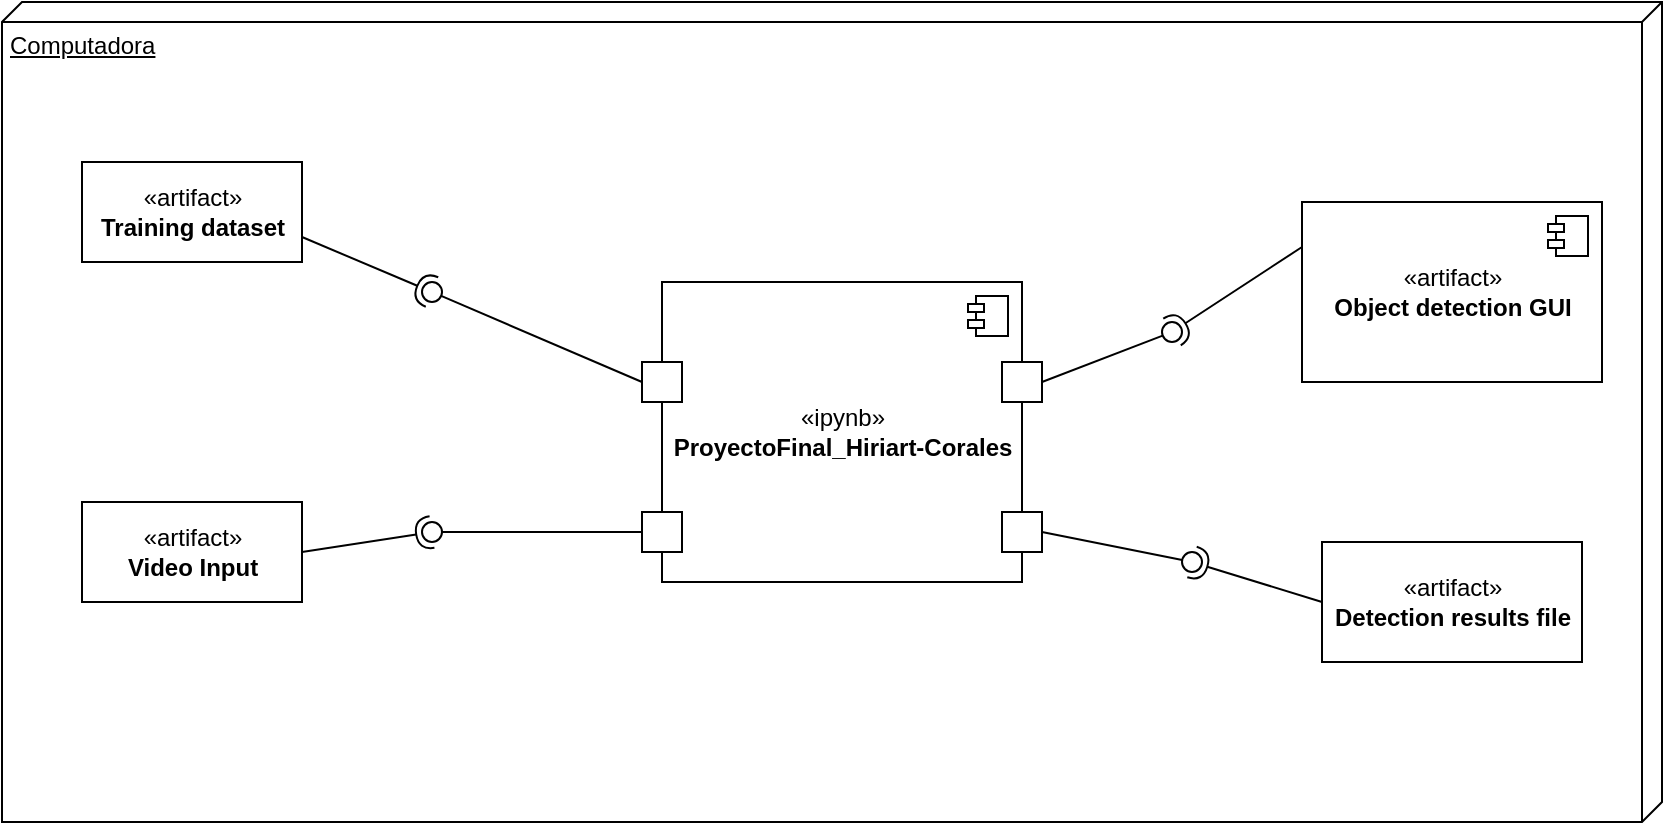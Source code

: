 <mxfile version="20.6.0" type="device"><diagram id="3WxeVONCtXBPngQZgMPU" name="Page-1"><mxGraphModel dx="1242" dy="736" grid="1" gridSize="10" guides="1" tooltips="1" connect="1" arrows="1" fold="1" page="1" pageScale="1" pageWidth="850" pageHeight="1100" math="0" shadow="0"><root><mxCell id="0"/><mxCell id="1" parent="0"/><mxCell id="N2UyUOHpX8asWoxvoKA--2" value="Computadora" style="verticalAlign=top;align=left;spacingTop=8;spacingLeft=2;spacingRight=12;shape=cube;size=10;direction=south;fontStyle=4;html=1;" vertex="1" parent="1"><mxGeometry x="30" y="50" width="830" height="410" as="geometry"/></mxCell><mxCell id="N2UyUOHpX8asWoxvoKA--7" value="«artifact»&lt;br&gt;&lt;b&gt;Video Input&lt;/b&gt;" style="html=1;" vertex="1" parent="1"><mxGeometry x="70" y="300" width="110" height="50" as="geometry"/></mxCell><mxCell id="N2UyUOHpX8asWoxvoKA--8" value="«artifact»&lt;br&gt;&lt;b&gt;Training dataset&lt;/b&gt;" style="html=1;" vertex="1" parent="1"><mxGeometry x="70" y="130" width="110" height="50" as="geometry"/></mxCell><mxCell id="N2UyUOHpX8asWoxvoKA--9" value="" style="rounded=0;orthogonalLoop=1;jettySize=auto;html=1;endArrow=none;endFill=0;sketch=0;sourcePerimeterSpacing=0;targetPerimeterSpacing=0;exitX=0;exitY=0.5;exitDx=0;exitDy=0;" edge="1" target="N2UyUOHpX8asWoxvoKA--11" parent="1" source="N2UyUOHpX8asWoxvoKA--13"><mxGeometry relative="1" as="geometry"><mxPoint x="310" y="305" as="sourcePoint"/></mxGeometry></mxCell><mxCell id="N2UyUOHpX8asWoxvoKA--10" value="" style="rounded=0;orthogonalLoop=1;jettySize=auto;html=1;endArrow=halfCircle;endFill=0;entryX=0.5;entryY=0.5;endSize=6;strokeWidth=1;sketch=0;exitX=1;exitY=0.75;exitDx=0;exitDy=0;" edge="1" target="N2UyUOHpX8asWoxvoKA--11" parent="1" source="N2UyUOHpX8asWoxvoKA--8"><mxGeometry relative="1" as="geometry"><mxPoint x="350" y="305" as="sourcePoint"/></mxGeometry></mxCell><mxCell id="N2UyUOHpX8asWoxvoKA--11" value="" style="ellipse;whiteSpace=wrap;html=1;align=center;aspect=fixed;resizable=0;points=[];outlineConnect=0;sketch=0;" vertex="1" parent="1"><mxGeometry x="240" y="190" width="10" height="10" as="geometry"/></mxCell><mxCell id="N2UyUOHpX8asWoxvoKA--15" value="" style="rounded=0;orthogonalLoop=1;jettySize=auto;html=1;endArrow=none;endFill=0;sketch=0;sourcePerimeterSpacing=0;targetPerimeterSpacing=0;exitX=0;exitY=0.5;exitDx=0;exitDy=0;" edge="1" target="N2UyUOHpX8asWoxvoKA--17" parent="1" source="N2UyUOHpX8asWoxvoKA--18"><mxGeometry relative="1" as="geometry"><mxPoint x="160" y="355" as="sourcePoint"/></mxGeometry></mxCell><mxCell id="N2UyUOHpX8asWoxvoKA--16" value="" style="rounded=0;orthogonalLoop=1;jettySize=auto;html=1;endArrow=halfCircle;endFill=0;entryX=0.5;entryY=0.5;endSize=6;strokeWidth=1;sketch=0;exitX=1;exitY=0.5;exitDx=0;exitDy=0;" edge="1" target="N2UyUOHpX8asWoxvoKA--17" parent="1" source="N2UyUOHpX8asWoxvoKA--7"><mxGeometry relative="1" as="geometry"><mxPoint x="200" y="355" as="sourcePoint"/></mxGeometry></mxCell><mxCell id="N2UyUOHpX8asWoxvoKA--17" value="" style="ellipse;whiteSpace=wrap;html=1;align=center;aspect=fixed;resizable=0;points=[];outlineConnect=0;sketch=0;" vertex="1" parent="1"><mxGeometry x="240" y="310" width="10" height="10" as="geometry"/></mxCell><mxCell id="N2UyUOHpX8asWoxvoKA--22" value="" style="rounded=0;orthogonalLoop=1;jettySize=auto;html=1;endArrow=none;endFill=0;sketch=0;sourcePerimeterSpacing=0;targetPerimeterSpacing=0;" edge="1" target="N2UyUOHpX8asWoxvoKA--24" parent="1"><mxGeometry relative="1" as="geometry"><mxPoint x="480" y="255" as="sourcePoint"/></mxGeometry></mxCell><mxCell id="N2UyUOHpX8asWoxvoKA--23" value="" style="rounded=0;orthogonalLoop=1;jettySize=auto;html=1;endArrow=halfCircle;endFill=0;entryX=0.5;entryY=0.5;endSize=6;strokeWidth=1;sketch=0;" edge="1" target="N2UyUOHpX8asWoxvoKA--24" parent="1"><mxGeometry relative="1" as="geometry"><mxPoint x="520" y="255" as="sourcePoint"/></mxGeometry></mxCell><mxCell id="N2UyUOHpX8asWoxvoKA--24" value="" style="ellipse;whiteSpace=wrap;html=1;align=center;aspect=fixed;resizable=0;points=[];outlineConnect=0;sketch=0;" vertex="1" parent="1"><mxGeometry x="495" y="250" width="10" height="10" as="geometry"/></mxCell><mxCell id="N2UyUOHpX8asWoxvoKA--25" value="«artifact»&lt;br&gt;&lt;b&gt;Object detection GUI&lt;/b&gt;" style="html=1;dropTarget=0;" vertex="1" parent="1"><mxGeometry x="680" y="150" width="150" height="90" as="geometry"/></mxCell><mxCell id="N2UyUOHpX8asWoxvoKA--26" value="" style="shape=module;jettyWidth=8;jettyHeight=4;" vertex="1" parent="N2UyUOHpX8asWoxvoKA--25"><mxGeometry x="1" width="20" height="20" relative="1" as="geometry"><mxPoint x="-27" y="7" as="offset"/></mxGeometry></mxCell><mxCell id="N2UyUOHpX8asWoxvoKA--27" value="«artifact»&lt;br&gt;&lt;b&gt;Detection results file&lt;/b&gt;" style="html=1;" vertex="1" parent="1"><mxGeometry x="690" y="320" width="130" height="60" as="geometry"/></mxCell><mxCell id="N2UyUOHpX8asWoxvoKA--5" value="«ipynb»&lt;br&gt;&lt;b&gt;ProyectoFinal_Hiriart-Corales&lt;/b&gt;" style="html=1;dropTarget=0;" vertex="1" parent="1"><mxGeometry x="360" y="190" width="180" height="150" as="geometry"/></mxCell><mxCell id="N2UyUOHpX8asWoxvoKA--6" value="" style="shape=module;jettyWidth=8;jettyHeight=4;" vertex="1" parent="N2UyUOHpX8asWoxvoKA--5"><mxGeometry x="1" width="20" height="20" relative="1" as="geometry"><mxPoint x="-27" y="7" as="offset"/></mxGeometry></mxCell><mxCell id="N2UyUOHpX8asWoxvoKA--13" value="" style="whiteSpace=wrap;html=1;aspect=fixed;" vertex="1" parent="1"><mxGeometry x="350" y="230" width="20" height="20" as="geometry"/></mxCell><mxCell id="N2UyUOHpX8asWoxvoKA--18" value="" style="whiteSpace=wrap;html=1;aspect=fixed;" vertex="1" parent="1"><mxGeometry x="350" y="305" width="20" height="20" as="geometry"/></mxCell><mxCell id="N2UyUOHpX8asWoxvoKA--20" value="" style="whiteSpace=wrap;html=1;aspect=fixed;" vertex="1" parent="1"><mxGeometry x="530" y="230" width="20" height="20" as="geometry"/></mxCell><mxCell id="N2UyUOHpX8asWoxvoKA--28" value="" style="whiteSpace=wrap;html=1;aspect=fixed;" vertex="1" parent="1"><mxGeometry x="530" y="305" width="20" height="20" as="geometry"/></mxCell><mxCell id="N2UyUOHpX8asWoxvoKA--35" value="" style="rounded=0;orthogonalLoop=1;jettySize=auto;html=1;endArrow=none;endFill=0;sketch=0;sourcePerimeterSpacing=0;targetPerimeterSpacing=0;exitX=1;exitY=0.5;exitDx=0;exitDy=0;" edge="1" target="N2UyUOHpX8asWoxvoKA--37" parent="1" source="N2UyUOHpX8asWoxvoKA--20"><mxGeometry relative="1" as="geometry"><mxPoint x="635" y="202.5" as="sourcePoint"/></mxGeometry></mxCell><mxCell id="N2UyUOHpX8asWoxvoKA--36" value="" style="rounded=0;orthogonalLoop=1;jettySize=auto;html=1;endArrow=halfCircle;endFill=0;entryX=0.5;entryY=0.5;endSize=6;strokeWidth=1;sketch=0;exitX=0;exitY=0.25;exitDx=0;exitDy=0;" edge="1" target="N2UyUOHpX8asWoxvoKA--37" parent="1" source="N2UyUOHpX8asWoxvoKA--25"><mxGeometry relative="1" as="geometry"><mxPoint x="765" y="157.5" as="sourcePoint"/></mxGeometry></mxCell><mxCell id="N2UyUOHpX8asWoxvoKA--37" value="" style="ellipse;whiteSpace=wrap;html=1;align=center;aspect=fixed;resizable=0;points=[];outlineConnect=0;sketch=0;" vertex="1" parent="1"><mxGeometry x="610" y="210" width="10" height="10" as="geometry"/></mxCell><mxCell id="N2UyUOHpX8asWoxvoKA--38" value="" style="rounded=0;orthogonalLoop=1;jettySize=auto;html=1;endArrow=none;endFill=0;sketch=0;sourcePerimeterSpacing=0;targetPerimeterSpacing=0;exitX=1;exitY=0.5;exitDx=0;exitDy=0;" edge="1" target="N2UyUOHpX8asWoxvoKA--40" parent="1" source="N2UyUOHpX8asWoxvoKA--28"><mxGeometry relative="1" as="geometry"><mxPoint x="530" y="265" as="sourcePoint"/></mxGeometry></mxCell><mxCell id="N2UyUOHpX8asWoxvoKA--39" value="" style="rounded=0;orthogonalLoop=1;jettySize=auto;html=1;endArrow=halfCircle;endFill=0;entryX=0.5;entryY=0.5;endSize=6;strokeWidth=1;sketch=0;exitX=0;exitY=0.5;exitDx=0;exitDy=0;" edge="1" target="N2UyUOHpX8asWoxvoKA--40" parent="1" source="N2UyUOHpX8asWoxvoKA--27"><mxGeometry relative="1" as="geometry"><mxPoint x="570" y="265" as="sourcePoint"/></mxGeometry></mxCell><mxCell id="N2UyUOHpX8asWoxvoKA--40" value="" style="ellipse;whiteSpace=wrap;html=1;align=center;aspect=fixed;resizable=0;points=[];outlineConnect=0;sketch=0;" vertex="1" parent="1"><mxGeometry x="620" y="325" width="10" height="10" as="geometry"/></mxCell></root></mxGraphModel></diagram></mxfile>
